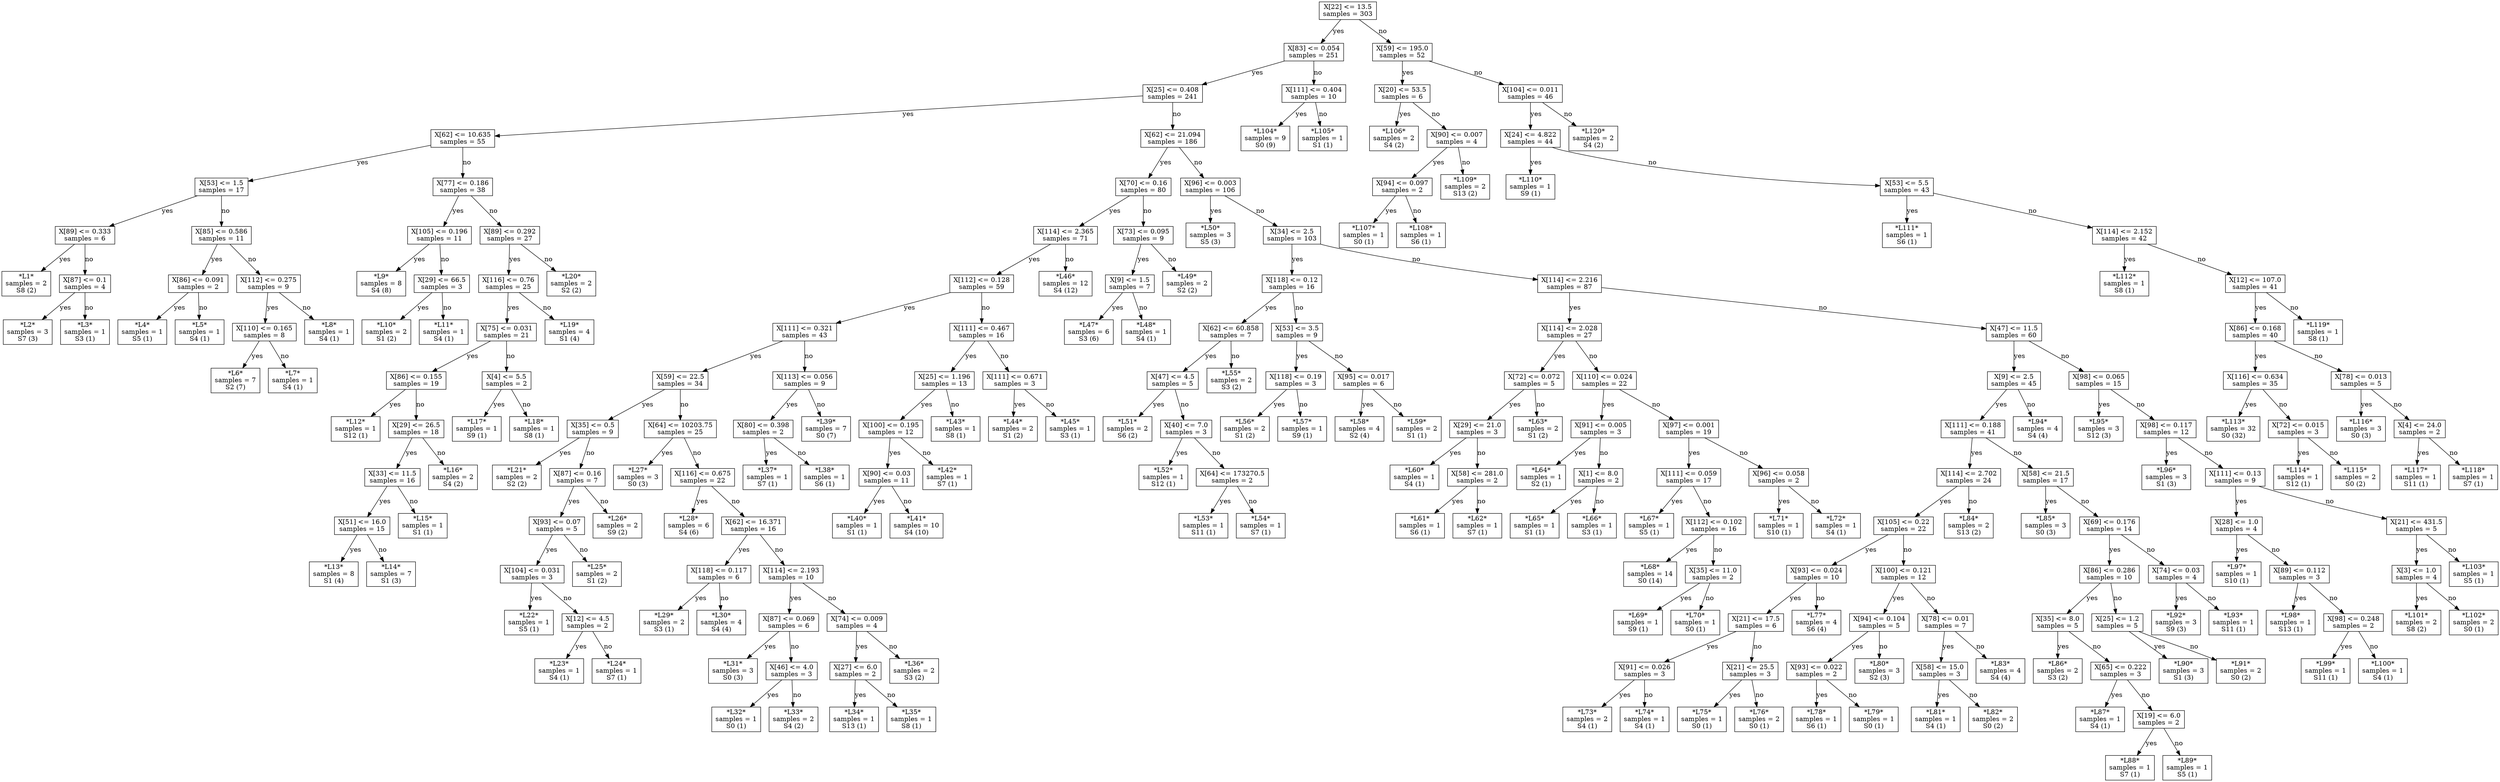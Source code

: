 digraph Tree {
node [shape=box] ;
0 [label="X[22] <= 13.5\nsamples = 303\n"] ;
1 [label="X[83] <= 0.054\nsamples = 251\n"] ;
0 -> 1 [label="yes"];
2 [label="X[25] <= 0.408\nsamples = 241\n"] ;
1 -> 2 [label="yes"];
3 [label="X[62] <= 10.635\nsamples = 55\n"] ;
2 -> 3 [label="yes"];
4 [label="X[53] <= 1.5\nsamples = 17\n"] ;
3 -> 4 [label="yes"];
5 [label="X[89] <= 0.333\nsamples = 6\n"] ;
4 -> 5 [label="yes"];
6 [label="*L1*\nsamples = 2\nS8 (2)\n"] ;
5 -> 6 [label="yes"];
7 [label="X[87] <= 0.1\nsamples = 4\n"] ;
5 -> 7 [label="no"];
8 [label="*L2*\nsamples = 3\nS7 (3)\n"] ;
7 -> 8 [label="yes"];
9 [label="*L3*\nsamples = 1\nS3 (1)\n"] ;
7 -> 9 [label="no"];
10 [label="X[85] <= 0.586\nsamples = 11\n"] ;
4 -> 10 [label="no"];
11 [label="X[86] <= 0.091\nsamples = 2\n"] ;
10 -> 11 [label="yes"];
12 [label="*L4*\nsamples = 1\nS5 (1)\n"] ;
11 -> 12 [label="yes"];
13 [label="*L5*\nsamples = 1\nS4 (1)\n"] ;
11 -> 13 [label="no"];
14 [label="X[112] <= 0.275\nsamples = 9\n"] ;
10 -> 14 [label="no"];
15 [label="X[110] <= 0.165\nsamples = 8\n"] ;
14 -> 15 [label="yes"];
16 [label="*L6*\nsamples = 7\nS2 (7)\n"] ;
15 -> 16 [label="yes"];
17 [label="*L7*\nsamples = 1\nS4 (1)\n"] ;
15 -> 17 [label="no"];
18 [label="*L8*\nsamples = 1\nS4 (1)\n"] ;
14 -> 18 [label="no"];
19 [label="X[77] <= 0.186\nsamples = 38\n"] ;
3 -> 19 [label="no"];
20 [label="X[105] <= 0.196\nsamples = 11\n"] ;
19 -> 20 [label="yes"];
21 [label="*L9*\nsamples = 8\nS4 (8)\n"] ;
20 -> 21 [label="yes"];
22 [label="X[29] <= 66.5\nsamples = 3\n"] ;
20 -> 22 [label="no"];
23 [label="*L10*\nsamples = 2\nS1 (2)\n"] ;
22 -> 23 [label="yes"];
24 [label="*L11*\nsamples = 1\nS4 (1)\n"] ;
22 -> 24 [label="no"];
25 [label="X[89] <= 0.292\nsamples = 27\n"] ;
19 -> 25 [label="no"];
26 [label="X[116] <= 0.76\nsamples = 25\n"] ;
25 -> 26 [label="yes"];
27 [label="X[75] <= 0.031\nsamples = 21\n"] ;
26 -> 27 [label="yes"];
28 [label="X[86] <= 0.155\nsamples = 19\n"] ;
27 -> 28 [label="yes"];
29 [label="*L12*\nsamples = 1\nS12 (1)\n"] ;
28 -> 29 [label="yes"];
30 [label="X[29] <= 26.5\nsamples = 18\n"] ;
28 -> 30 [label="no"];
31 [label="X[33] <= 11.5\nsamples = 16\n"] ;
30 -> 31 [label="yes"];
32 [label="X[51] <= 16.0\nsamples = 15\n"] ;
31 -> 32 [label="yes"];
33 [label="*L13*\nsamples = 8\nS1 (4)\n"] ;
32 -> 33 [label="yes"];
34 [label="*L14*\nsamples = 7\nS1 (3)\n"] ;
32 -> 34 [label="no"];
35 [label="*L15*\nsamples = 1\nS1 (1)\n"] ;
31 -> 35 [label="no"];
36 [label="*L16*\nsamples = 2\nS4 (2)\n"] ;
30 -> 36 [label="no"];
37 [label="X[4] <= 5.5\nsamples = 2\n"] ;
27 -> 37 [label="no"];
38 [label="*L17*\nsamples = 1\nS9 (1)\n"] ;
37 -> 38 [label="yes"];
39 [label="*L18*\nsamples = 1\nS8 (1)\n"] ;
37 -> 39 [label="no"];
40 [label="*L19*\nsamples = 4\nS1 (4)\n"] ;
26 -> 40 [label="no"];
41 [label="*L20*\nsamples = 2\nS2 (2)\n"] ;
25 -> 41 [label="no"];
42 [label="X[62] <= 21.094\nsamples = 186\n"] ;
2 -> 42 [label="no"];
43 [label="X[70] <= 0.16\nsamples = 80\n"] ;
42 -> 43 [label="yes"];
44 [label="X[114] <= 2.365\nsamples = 71\n"] ;
43 -> 44 [label="yes"];
45 [label="X[112] <= 0.128\nsamples = 59\n"] ;
44 -> 45 [label="yes"];
46 [label="X[111] <= 0.321\nsamples = 43\n"] ;
45 -> 46 [label="yes"];
47 [label="X[59] <= 22.5\nsamples = 34\n"] ;
46 -> 47 [label="yes"];
48 [label="X[35] <= 0.5\nsamples = 9\n"] ;
47 -> 48 [label="yes"];
49 [label="*L21*\nsamples = 2\nS2 (2)\n"] ;
48 -> 49 [label="yes"];
50 [label="X[87] <= 0.16\nsamples = 7\n"] ;
48 -> 50 [label="no"];
51 [label="X[93] <= 0.07\nsamples = 5\n"] ;
50 -> 51 [label="yes"];
52 [label="X[104] <= 0.031\nsamples = 3\n"] ;
51 -> 52 [label="yes"];
53 [label="*L22*\nsamples = 1\nS5 (1)\n"] ;
52 -> 53 [label="yes"];
54 [label="X[12] <= 4.5\nsamples = 2\n"] ;
52 -> 54 [label="no"];
55 [label="*L23*\nsamples = 1\nS4 (1)\n"] ;
54 -> 55 [label="yes"];
56 [label="*L24*\nsamples = 1\nS7 (1)\n"] ;
54 -> 56 [label="no"];
57 [label="*L25*\nsamples = 2\nS1 (2)\n"] ;
51 -> 57 [label="no"];
58 [label="*L26*\nsamples = 2\nS9 (2)\n"] ;
50 -> 58 [label="no"];
59 [label="X[64] <= 10203.75\nsamples = 25\n"] ;
47 -> 59 [label="no"];
60 [label="*L27*\nsamples = 3\nS0 (3)\n"] ;
59 -> 60 [label="yes"];
61 [label="X[116] <= 0.675\nsamples = 22\n"] ;
59 -> 61 [label="no"];
62 [label="*L28*\nsamples = 6\nS4 (6)\n"] ;
61 -> 62 [label="yes"];
63 [label="X[62] <= 16.371\nsamples = 16\n"] ;
61 -> 63 [label="no"];
64 [label="X[118] <= 0.117\nsamples = 6\n"] ;
63 -> 64 [label="yes"];
65 [label="*L29*\nsamples = 2\nS3 (1)\n"] ;
64 -> 65 [label="yes"];
66 [label="*L30*\nsamples = 4\nS4 (4)\n"] ;
64 -> 66 [label="no"];
67 [label="X[114] <= 2.193\nsamples = 10\n"] ;
63 -> 67 [label="no"];
68 [label="X[87] <= 0.069\nsamples = 6\n"] ;
67 -> 68 [label="yes"];
69 [label="*L31*\nsamples = 3\nS0 (3)\n"] ;
68 -> 69 [label="yes"];
70 [label="X[46] <= 4.0\nsamples = 3\n"] ;
68 -> 70 [label="no"];
71 [label="*L32*\nsamples = 1\nS0 (1)\n"] ;
70 -> 71 [label="yes"];
72 [label="*L33*\nsamples = 2\nS4 (2)\n"] ;
70 -> 72 [label="no"];
73 [label="X[74] <= 0.009\nsamples = 4\n"] ;
67 -> 73 [label="no"];
74 [label="X[27] <= 6.0\nsamples = 2\n"] ;
73 -> 74 [label="yes"];
75 [label="*L34*\nsamples = 1\nS13 (1)\n"] ;
74 -> 75 [label="yes"];
76 [label="*L35*\nsamples = 1\nS8 (1)\n"] ;
74 -> 76 [label="no"];
77 [label="*L36*\nsamples = 2\nS3 (2)\n"] ;
73 -> 77 [label="no"];
78 [label="X[113] <= 0.056\nsamples = 9\n"] ;
46 -> 78 [label="no"];
79 [label="X[80] <= 0.398\nsamples = 2\n"] ;
78 -> 79 [label="yes"];
80 [label="*L37*\nsamples = 1\nS7 (1)\n"] ;
79 -> 80 [label="yes"];
81 [label="*L38*\nsamples = 1\nS6 (1)\n"] ;
79 -> 81 [label="no"];
82 [label="*L39*\nsamples = 7\nS0 (7)\n"] ;
78 -> 82 [label="no"];
83 [label="X[111] <= 0.467\nsamples = 16\n"] ;
45 -> 83 [label="no"];
84 [label="X[25] <= 1.196\nsamples = 13\n"] ;
83 -> 84 [label="yes"];
85 [label="X[100] <= 0.195\nsamples = 12\n"] ;
84 -> 85 [label="yes"];
86 [label="X[90] <= 0.03\nsamples = 11\n"] ;
85 -> 86 [label="yes"];
87 [label="*L40*\nsamples = 1\nS1 (1)\n"] ;
86 -> 87 [label="yes"];
88 [label="*L41*\nsamples = 10\nS4 (10)\n"] ;
86 -> 88 [label="no"];
89 [label="*L42*\nsamples = 1\nS7 (1)\n"] ;
85 -> 89 [label="no"];
90 [label="*L43*\nsamples = 1\nS8 (1)\n"] ;
84 -> 90 [label="no"];
91 [label="X[111] <= 0.671\nsamples = 3\n"] ;
83 -> 91 [label="no"];
92 [label="*L44*\nsamples = 2\nS1 (2)\n"] ;
91 -> 92 [label="yes"];
93 [label="*L45*\nsamples = 1\nS3 (1)\n"] ;
91 -> 93 [label="no"];
94 [label="*L46*\nsamples = 12\nS4 (12)\n"] ;
44 -> 94 [label="no"];
95 [label="X[73] <= 0.095\nsamples = 9\n"] ;
43 -> 95 [label="no"];
96 [label="X[9] <= 1.5\nsamples = 7\n"] ;
95 -> 96 [label="yes"];
97 [label="*L47*\nsamples = 6\nS3 (6)\n"] ;
96 -> 97 [label="yes"];
98 [label="*L48*\nsamples = 1\nS4 (1)\n"] ;
96 -> 98 [label="no"];
99 [label="*L49*\nsamples = 2\nS2 (2)\n"] ;
95 -> 99 [label="no"];
100 [label="X[96] <= 0.003\nsamples = 106\n"] ;
42 -> 100 [label="no"];
101 [label="*L50*\nsamples = 3\nS5 (3)\n"] ;
100 -> 101 [label="yes"];
102 [label="X[34] <= 2.5\nsamples = 103\n"] ;
100 -> 102 [label="no"];
103 [label="X[118] <= 0.12\nsamples = 16\n"] ;
102 -> 103 [label="yes"];
104 [label="X[62] <= 60.858\nsamples = 7\n"] ;
103 -> 104 [label="yes"];
105 [label="X[47] <= 4.5\nsamples = 5\n"] ;
104 -> 105 [label="yes"];
106 [label="*L51*\nsamples = 2\nS6 (2)\n"] ;
105 -> 106 [label="yes"];
107 [label="X[40] <= 7.0\nsamples = 3\n"] ;
105 -> 107 [label="no"];
108 [label="*L52*\nsamples = 1\nS12 (1)\n"] ;
107 -> 108 [label="yes"];
109 [label="X[64] <= 173270.5\nsamples = 2\n"] ;
107 -> 109 [label="no"];
110 [label="*L53*\nsamples = 1\nS11 (1)\n"] ;
109 -> 110 [label="yes"];
111 [label="*L54*\nsamples = 1\nS7 (1)\n"] ;
109 -> 111 [label="no"];
112 [label="*L55*\nsamples = 2\nS3 (2)\n"] ;
104 -> 112 [label="no"];
113 [label="X[53] <= 3.5\nsamples = 9\n"] ;
103 -> 113 [label="no"];
114 [label="X[118] <= 0.19\nsamples = 3\n"] ;
113 -> 114 [label="yes"];
115 [label="*L56*\nsamples = 2\nS1 (2)\n"] ;
114 -> 115 [label="yes"];
116 [label="*L57*\nsamples = 1\nS9 (1)\n"] ;
114 -> 116 [label="no"];
117 [label="X[95] <= 0.017\nsamples = 6\n"] ;
113 -> 117 [label="no"];
118 [label="*L58*\nsamples = 4\nS2 (4)\n"] ;
117 -> 118 [label="yes"];
119 [label="*L59*\nsamples = 2\nS1 (1)\n"] ;
117 -> 119 [label="no"];
120 [label="X[114] <= 2.216\nsamples = 87\n"] ;
102 -> 120 [label="no"];
121 [label="X[114] <= 2.028\nsamples = 27\n"] ;
120 -> 121 [label="yes"];
122 [label="X[72] <= 0.072\nsamples = 5\n"] ;
121 -> 122 [label="yes"];
123 [label="X[29] <= 21.0\nsamples = 3\n"] ;
122 -> 123 [label="yes"];
124 [label="*L60*\nsamples = 1\nS4 (1)\n"] ;
123 -> 124 [label="yes"];
125 [label="X[58] <= 281.0\nsamples = 2\n"] ;
123 -> 125 [label="no"];
126 [label="*L61*\nsamples = 1\nS6 (1)\n"] ;
125 -> 126 [label="yes"];
127 [label="*L62*\nsamples = 1\nS7 (1)\n"] ;
125 -> 127 [label="no"];
128 [label="*L63*\nsamples = 2\nS1 (2)\n"] ;
122 -> 128 [label="no"];
129 [label="X[110] <= 0.024\nsamples = 22\n"] ;
121 -> 129 [label="no"];
130 [label="X[91] <= 0.005\nsamples = 3\n"] ;
129 -> 130 [label="yes"];
131 [label="*L64*\nsamples = 1\nS2 (1)\n"] ;
130 -> 131 [label="yes"];
132 [label="X[1] <= 8.0\nsamples = 2\n"] ;
130 -> 132 [label="no"];
133 [label="*L65*\nsamples = 1\nS1 (1)\n"] ;
132 -> 133 [label="yes"];
134 [label="*L66*\nsamples = 1\nS3 (1)\n"] ;
132 -> 134 [label="no"];
135 [label="X[97] <= 0.001\nsamples = 19\n"] ;
129 -> 135 [label="no"];
136 [label="X[111] <= 0.059\nsamples = 17\n"] ;
135 -> 136 [label="yes"];
137 [label="*L67*\nsamples = 1\nS5 (1)\n"] ;
136 -> 137 [label="yes"];
138 [label="X[112] <= 0.102\nsamples = 16\n"] ;
136 -> 138 [label="no"];
139 [label="*L68*\nsamples = 14\nS0 (14)\n"] ;
138 -> 139 [label="yes"];
140 [label="X[35] <= 11.0\nsamples = 2\n"] ;
138 -> 140 [label="no"];
141 [label="*L69*\nsamples = 1\nS9 (1)\n"] ;
140 -> 141 [label="yes"];
142 [label="*L70*\nsamples = 1\nS0 (1)\n"] ;
140 -> 142 [label="no"];
143 [label="X[96] <= 0.058\nsamples = 2\n"] ;
135 -> 143 [label="no"];
144 [label="*L71*\nsamples = 1\nS10 (1)\n"] ;
143 -> 144 [label="yes"];
145 [label="*L72*\nsamples = 1\nS4 (1)\n"] ;
143 -> 145 [label="no"];
146 [label="X[47] <= 11.5\nsamples = 60\n"] ;
120 -> 146 [label="no"];
147 [label="X[9] <= 2.5\nsamples = 45\n"] ;
146 -> 147 [label="yes"];
148 [label="X[111] <= 0.188\nsamples = 41\n"] ;
147 -> 148 [label="yes"];
149 [label="X[114] <= 2.702\nsamples = 24\n"] ;
148 -> 149 [label="yes"];
150 [label="X[105] <= 0.22\nsamples = 22\n"] ;
149 -> 150 [label="yes"];
151 [label="X[93] <= 0.024\nsamples = 10\n"] ;
150 -> 151 [label="yes"];
152 [label="X[21] <= 17.5\nsamples = 6\n"] ;
151 -> 152 [label="yes"];
153 [label="X[91] <= 0.026\nsamples = 3\n"] ;
152 -> 153 [label="yes"];
154 [label="*L73*\nsamples = 2\nS4 (1)\n"] ;
153 -> 154 [label="yes"];
155 [label="*L74*\nsamples = 1\nS4 (1)\n"] ;
153 -> 155 [label="no"];
156 [label="X[21] <= 25.5\nsamples = 3\n"] ;
152 -> 156 [label="no"];
157 [label="*L75*\nsamples = 1\nS0 (1)\n"] ;
156 -> 157 [label="yes"];
158 [label="*L76*\nsamples = 2\nS0 (1)\n"] ;
156 -> 158 [label="no"];
159 [label="*L77*\nsamples = 4\nS6 (4)\n"] ;
151 -> 159 [label="no"];
160 [label="X[100] <= 0.121\nsamples = 12\n"] ;
150 -> 160 [label="no"];
161 [label="X[94] <= 0.104\nsamples = 5\n"] ;
160 -> 161 [label="yes"];
162 [label="X[93] <= 0.022\nsamples = 2\n"] ;
161 -> 162 [label="yes"];
163 [label="*L78*\nsamples = 1\nS6 (1)\n"] ;
162 -> 163 [label="yes"];
164 [label="*L79*\nsamples = 1\nS0 (1)\n"] ;
162 -> 164 [label="no"];
165 [label="*L80*\nsamples = 3\nS2 (3)\n"] ;
161 -> 165 [label="no"];
166 [label="X[78] <= 0.01\nsamples = 7\n"] ;
160 -> 166 [label="no"];
167 [label="X[58] <= 15.0\nsamples = 3\n"] ;
166 -> 167 [label="yes"];
168 [label="*L81*\nsamples = 1\nS4 (1)\n"] ;
167 -> 168 [label="yes"];
169 [label="*L82*\nsamples = 2\nS0 (2)\n"] ;
167 -> 169 [label="no"];
170 [label="*L83*\nsamples = 4\nS4 (4)\n"] ;
166 -> 170 [label="no"];
171 [label="*L84*\nsamples = 2\nS13 (2)\n"] ;
149 -> 171 [label="no"];
172 [label="X[58] <= 21.5\nsamples = 17\n"] ;
148 -> 172 [label="no"];
173 [label="*L85*\nsamples = 3\nS0 (3)\n"] ;
172 -> 173 [label="yes"];
174 [label="X[69] <= 0.176\nsamples = 14\n"] ;
172 -> 174 [label="no"];
175 [label="X[86] <= 0.286\nsamples = 10\n"] ;
174 -> 175 [label="yes"];
176 [label="X[35] <= 8.0\nsamples = 5\n"] ;
175 -> 176 [label="yes"];
177 [label="*L86*\nsamples = 2\nS3 (2)\n"] ;
176 -> 177 [label="yes"];
178 [label="X[65] <= 0.222\nsamples = 3\n"] ;
176 -> 178 [label="no"];
179 [label="*L87*\nsamples = 1\nS4 (1)\n"] ;
178 -> 179 [label="yes"];
180 [label="X[19] <= 6.0\nsamples = 2\n"] ;
178 -> 180 [label="no"];
181 [label="*L88*\nsamples = 1\nS7 (1)\n"] ;
180 -> 181 [label="yes"];
182 [label="*L89*\nsamples = 1\nS5 (1)\n"] ;
180 -> 182 [label="no"];
183 [label="X[25] <= 1.2\nsamples = 5\n"] ;
175 -> 183 [label="no"];
184 [label="*L90*\nsamples = 3\nS1 (3)\n"] ;
183 -> 184 [label="yes"];
185 [label="*L91*\nsamples = 2\nS0 (2)\n"] ;
183 -> 185 [label="no"];
186 [label="X[74] <= 0.03\nsamples = 4\n"] ;
174 -> 186 [label="no"];
187 [label="*L92*\nsamples = 3\nS9 (3)\n"] ;
186 -> 187 [label="yes"];
188 [label="*L93*\nsamples = 1\nS11 (1)\n"] ;
186 -> 188 [label="no"];
189 [label="*L94*\nsamples = 4\nS4 (4)\n"] ;
147 -> 189 [label="no"];
190 [label="X[98] <= 0.065\nsamples = 15\n"] ;
146 -> 190 [label="no"];
191 [label="*L95*\nsamples = 3\nS12 (3)\n"] ;
190 -> 191 [label="yes"];
192 [label="X[98] <= 0.117\nsamples = 12\n"] ;
190 -> 192 [label="no"];
193 [label="*L96*\nsamples = 3\nS1 (3)\n"] ;
192 -> 193 [label="yes"];
194 [label="X[111] <= 0.13\nsamples = 9\n"] ;
192 -> 194 [label="no"];
195 [label="X[28] <= 1.0\nsamples = 4\n"] ;
194 -> 195 [label="yes"];
196 [label="*L97*\nsamples = 1\nS10 (1)\n"] ;
195 -> 196 [label="yes"];
197 [label="X[89] <= 0.112\nsamples = 3\n"] ;
195 -> 197 [label="no"];
198 [label="*L98*\nsamples = 1\nS13 (1)\n"] ;
197 -> 198 [label="yes"];
199 [label="X[98] <= 0.248\nsamples = 2\n"] ;
197 -> 199 [label="no"];
200 [label="*L99*\nsamples = 1\nS11 (1)\n"] ;
199 -> 200 [label="yes"];
201 [label="*L100*\nsamples = 1\nS4 (1)\n"] ;
199 -> 201 [label="no"];
202 [label="X[21] <= 431.5\nsamples = 5\n"] ;
194 -> 202 [label="no"];
203 [label="X[3] <= 1.0\nsamples = 4\n"] ;
202 -> 203 [label="yes"];
204 [label="*L101*\nsamples = 2\nS8 (2)\n"] ;
203 -> 204 [label="yes"];
205 [label="*L102*\nsamples = 2\nS0 (1)\n"] ;
203 -> 205 [label="no"];
206 [label="*L103*\nsamples = 1\nS5 (1)\n"] ;
202 -> 206 [label="no"];
207 [label="X[111] <= 0.404\nsamples = 10\n"] ;
1 -> 207 [label="no"];
208 [label="*L104*\nsamples = 9\nS0 (9)\n"] ;
207 -> 208 [label="yes"];
209 [label="*L105*\nsamples = 1\nS1 (1)\n"] ;
207 -> 209 [label="no"];
210 [label="X[59] <= 195.0\nsamples = 52\n"] ;
0 -> 210 [label="no"];
211 [label="X[20] <= 53.5\nsamples = 6\n"] ;
210 -> 211 [label="yes"];
212 [label="*L106*\nsamples = 2\nS4 (2)\n"] ;
211 -> 212 [label="yes"];
213 [label="X[90] <= 0.007\nsamples = 4\n"] ;
211 -> 213 [label="no"];
214 [label="X[94] <= 0.097\nsamples = 2\n"] ;
213 -> 214 [label="yes"];
215 [label="*L107*\nsamples = 1\nS0 (1)\n"] ;
214 -> 215 [label="yes"];
216 [label="*L108*\nsamples = 1\nS6 (1)\n"] ;
214 -> 216 [label="no"];
217 [label="*L109*\nsamples = 2\nS13 (2)\n"] ;
213 -> 217 [label="no"];
218 [label="X[104] <= 0.011\nsamples = 46\n"] ;
210 -> 218 [label="no"];
219 [label="X[24] <= 4.822\nsamples = 44\n"] ;
218 -> 219 [label="yes"];
220 [label="*L110*\nsamples = 1\nS9 (1)\n"] ;
219 -> 220 [label="yes"];
221 [label="X[53] <= 5.5\nsamples = 43\n"] ;
219 -> 221 [label="no"];
222 [label="*L111*\nsamples = 1\nS6 (1)\n"] ;
221 -> 222 [label="yes"];
223 [label="X[114] <= 2.152\nsamples = 42\n"] ;
221 -> 223 [label="no"];
224 [label="*L112*\nsamples = 1\nS8 (1)\n"] ;
223 -> 224 [label="yes"];
225 [label="X[12] <= 107.0\nsamples = 41\n"] ;
223 -> 225 [label="no"];
226 [label="X[86] <= 0.168\nsamples = 40\n"] ;
225 -> 226 [label="yes"];
227 [label="X[116] <= 0.634\nsamples = 35\n"] ;
226 -> 227 [label="yes"];
228 [label="*L113*\nsamples = 32\nS0 (32)\n"] ;
227 -> 228 [label="yes"];
229 [label="X[72] <= 0.015\nsamples = 3\n"] ;
227 -> 229 [label="no"];
230 [label="*L114*\nsamples = 1\nS12 (1)\n"] ;
229 -> 230 [label="yes"];
231 [label="*L115*\nsamples = 2\nS0 (2)\n"] ;
229 -> 231 [label="no"];
232 [label="X[78] <= 0.013\nsamples = 5\n"] ;
226 -> 232 [label="no"];
233 [label="*L116*\nsamples = 3\nS0 (3)\n"] ;
232 -> 233 [label="yes"];
234 [label="X[4] <= 24.0\nsamples = 2\n"] ;
232 -> 234 [label="no"];
235 [label="*L117*\nsamples = 1\nS11 (1)\n"] ;
234 -> 235 [label="yes"];
236 [label="*L118*\nsamples = 1\nS7 (1)\n"] ;
234 -> 236 [label="no"];
237 [label="*L119*\nsamples = 1\nS8 (1)\n"] ;
225 -> 237 [label="no"];
238 [label="*L120*\nsamples = 2\nS4 (2)\n"] ;
218 -> 238 [label="no"];
}
